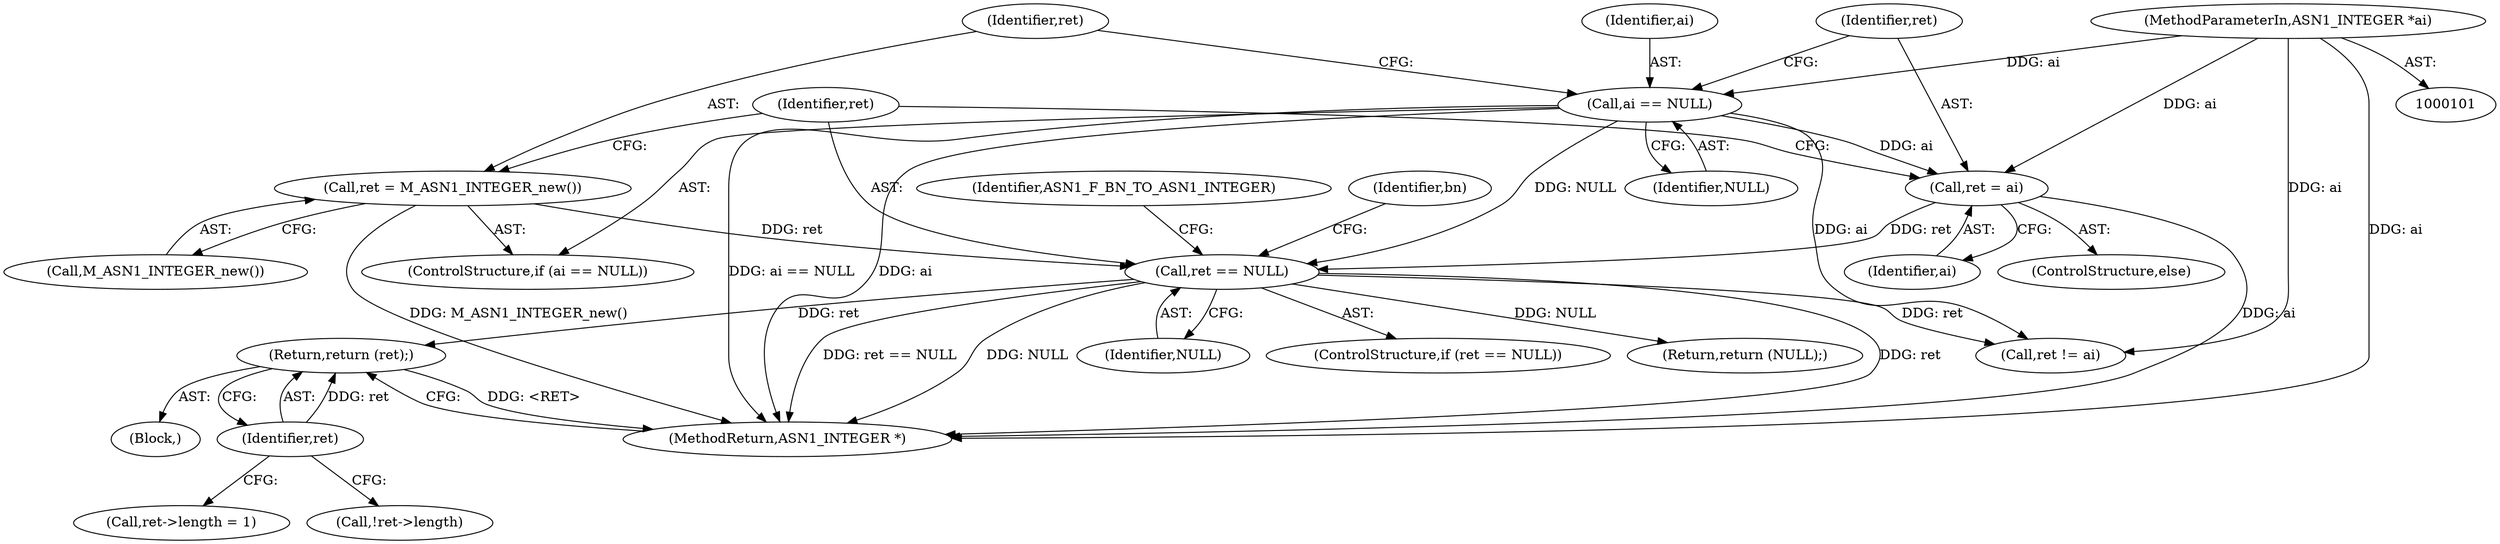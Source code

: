 digraph "0_openssl_3661bb4e7934668bd99ca777ea8b30eedfafa871@pointer" {
"1000209" [label="(Return,return (ret);)"];
"1000210" [label="(Identifier,ret)"];
"1000120" [label="(Call,ret == NULL)"];
"1000116" [label="(Call,ret = ai)"];
"1000109" [label="(Call,ai == NULL)"];
"1000103" [label="(MethodParameterIn,ASN1_INTEGER *ai)"];
"1000112" [label="(Call,ret = M_ASN1_INTEGER_new())"];
"1000220" [label="(MethodReturn,ASN1_INTEGER *)"];
"1000122" [label="(Identifier,NULL)"];
"1000104" [label="(Block,)"];
"1000117" [label="(Identifier,ret)"];
"1000204" [label="(Call,ret->length = 1)"];
"1000109" [label="(Call,ai == NULL)"];
"1000213" [label="(Call,ret != ai)"];
"1000210" [label="(Identifier,ret)"];
"1000111" [label="(Identifier,NULL)"];
"1000110" [label="(Identifier,ai)"];
"1000113" [label="(Identifier,ret)"];
"1000120" [label="(Call,ret == NULL)"];
"1000119" [label="(ControlStructure,if (ret == NULL))"];
"1000118" [label="(Identifier,ai)"];
"1000135" [label="(Identifier,bn)"];
"1000108" [label="(ControlStructure,if (ai == NULL))"];
"1000125" [label="(Identifier,ASN1_F_BN_TO_ASN1_INTEGER)"];
"1000112" [label="(Call,ret = M_ASN1_INTEGER_new())"];
"1000103" [label="(MethodParameterIn,ASN1_INTEGER *ai)"];
"1000116" [label="(Call,ret = ai)"];
"1000115" [label="(ControlStructure,else)"];
"1000192" [label="(Call,!ret->length)"];
"1000114" [label="(Call,M_ASN1_INTEGER_new())"];
"1000218" [label="(Return,return (NULL);)"];
"1000209" [label="(Return,return (ret);)"];
"1000121" [label="(Identifier,ret)"];
"1000209" -> "1000104"  [label="AST: "];
"1000209" -> "1000210"  [label="CFG: "];
"1000210" -> "1000209"  [label="AST: "];
"1000220" -> "1000209"  [label="CFG: "];
"1000209" -> "1000220"  [label="DDG: <RET>"];
"1000210" -> "1000209"  [label="DDG: ret"];
"1000120" -> "1000209"  [label="DDG: ret"];
"1000210" -> "1000204"  [label="CFG: "];
"1000210" -> "1000192"  [label="CFG: "];
"1000120" -> "1000119"  [label="AST: "];
"1000120" -> "1000122"  [label="CFG: "];
"1000121" -> "1000120"  [label="AST: "];
"1000122" -> "1000120"  [label="AST: "];
"1000125" -> "1000120"  [label="CFG: "];
"1000135" -> "1000120"  [label="CFG: "];
"1000120" -> "1000220"  [label="DDG: ret"];
"1000120" -> "1000220"  [label="DDG: ret == NULL"];
"1000120" -> "1000220"  [label="DDG: NULL"];
"1000116" -> "1000120"  [label="DDG: ret"];
"1000112" -> "1000120"  [label="DDG: ret"];
"1000109" -> "1000120"  [label="DDG: NULL"];
"1000120" -> "1000213"  [label="DDG: ret"];
"1000120" -> "1000218"  [label="DDG: NULL"];
"1000116" -> "1000115"  [label="AST: "];
"1000116" -> "1000118"  [label="CFG: "];
"1000117" -> "1000116"  [label="AST: "];
"1000118" -> "1000116"  [label="AST: "];
"1000121" -> "1000116"  [label="CFG: "];
"1000116" -> "1000220"  [label="DDG: ai"];
"1000109" -> "1000116"  [label="DDG: ai"];
"1000103" -> "1000116"  [label="DDG: ai"];
"1000109" -> "1000108"  [label="AST: "];
"1000109" -> "1000111"  [label="CFG: "];
"1000110" -> "1000109"  [label="AST: "];
"1000111" -> "1000109"  [label="AST: "];
"1000113" -> "1000109"  [label="CFG: "];
"1000117" -> "1000109"  [label="CFG: "];
"1000109" -> "1000220"  [label="DDG: ai"];
"1000109" -> "1000220"  [label="DDG: ai == NULL"];
"1000103" -> "1000109"  [label="DDG: ai"];
"1000109" -> "1000213"  [label="DDG: ai"];
"1000103" -> "1000101"  [label="AST: "];
"1000103" -> "1000220"  [label="DDG: ai"];
"1000103" -> "1000213"  [label="DDG: ai"];
"1000112" -> "1000108"  [label="AST: "];
"1000112" -> "1000114"  [label="CFG: "];
"1000113" -> "1000112"  [label="AST: "];
"1000114" -> "1000112"  [label="AST: "];
"1000121" -> "1000112"  [label="CFG: "];
"1000112" -> "1000220"  [label="DDG: M_ASN1_INTEGER_new()"];
}
